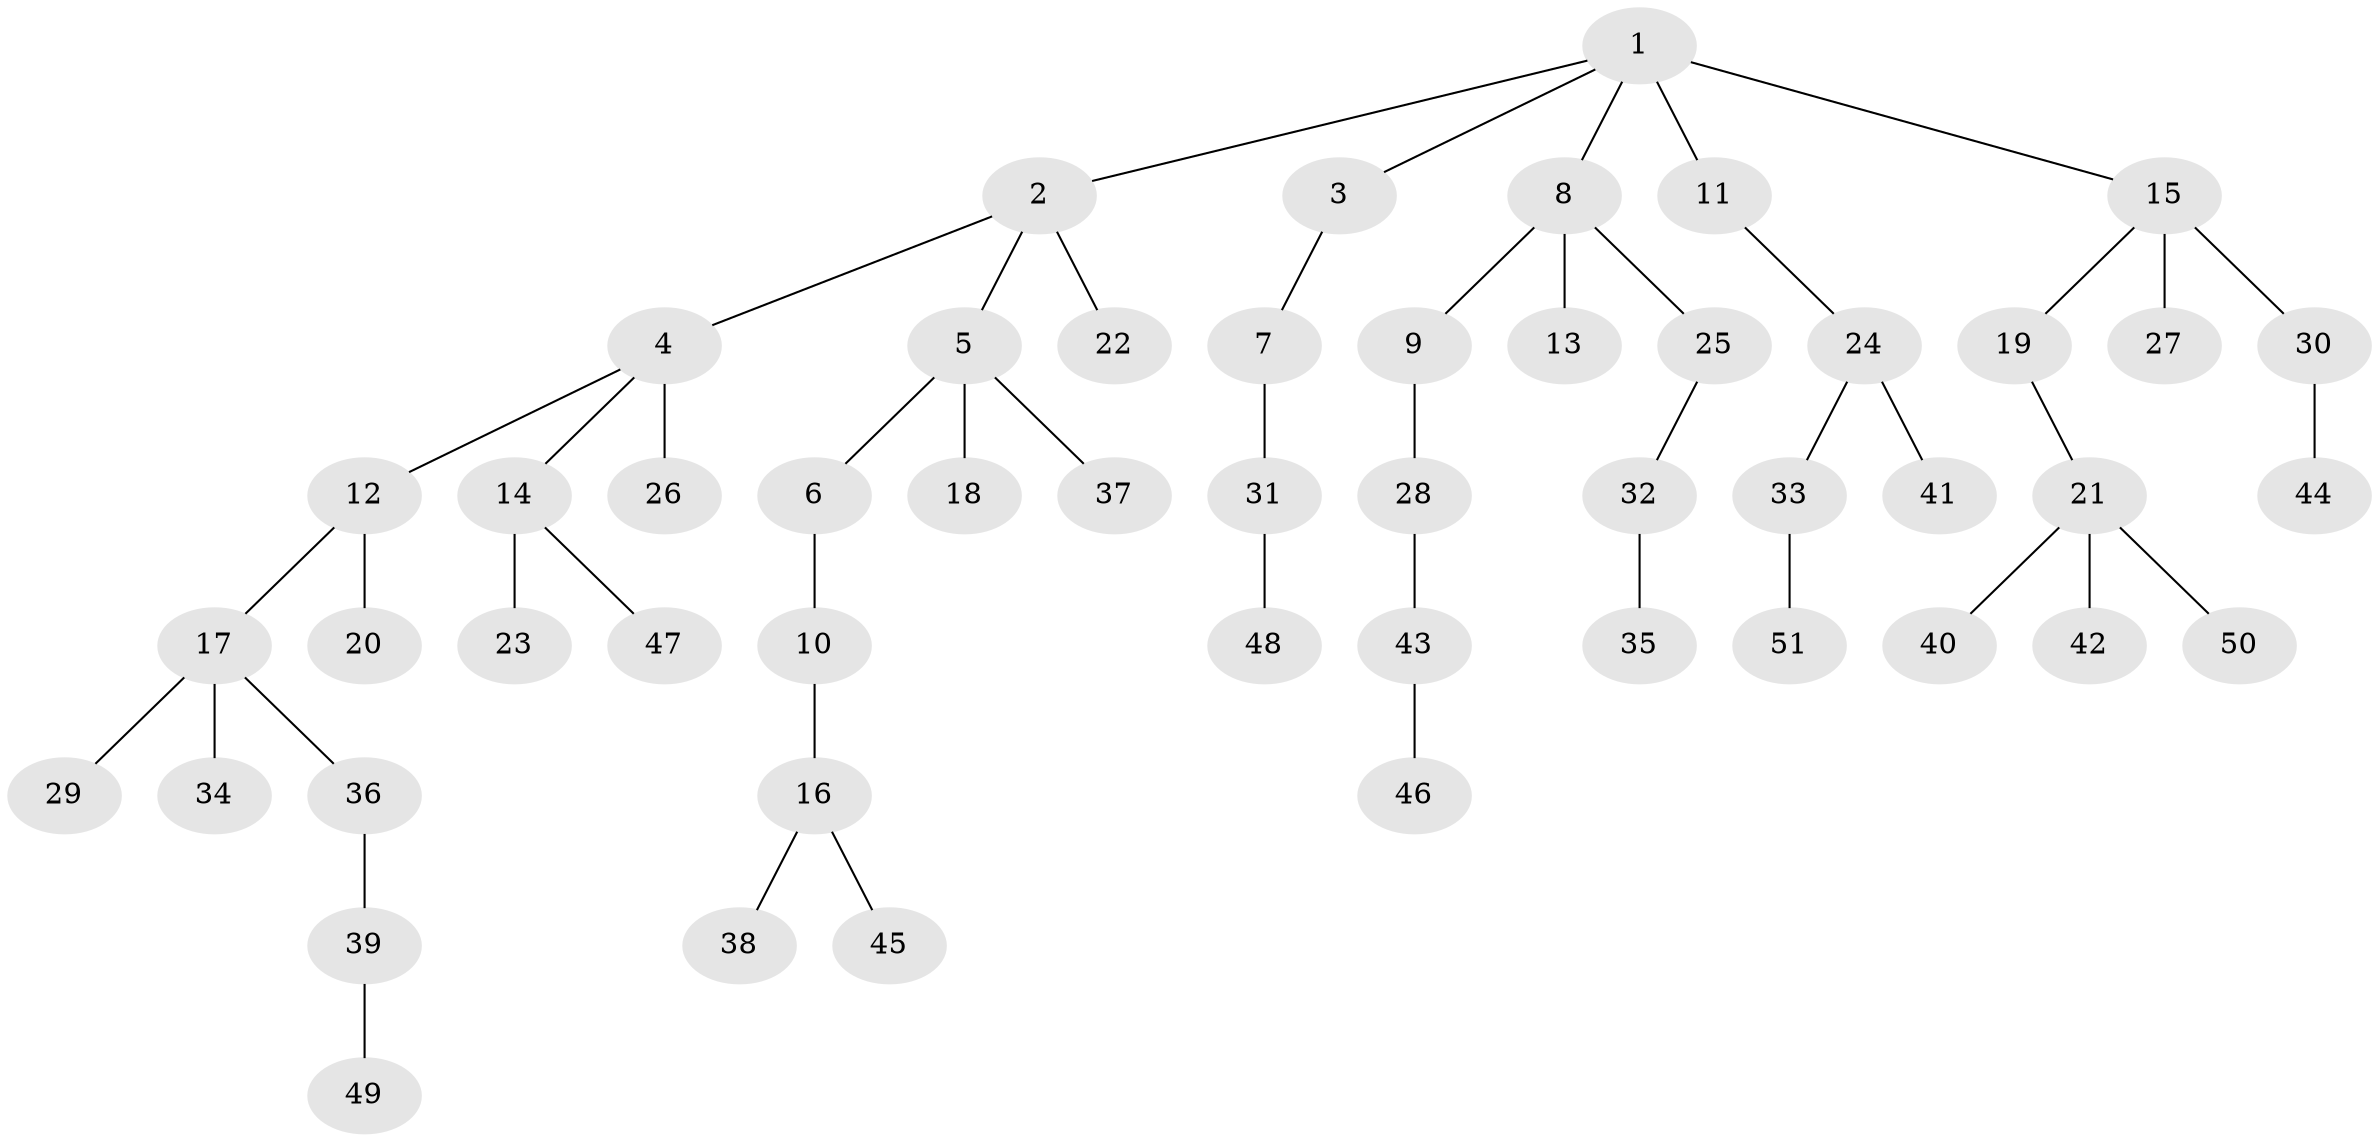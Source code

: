 // original degree distribution, {5: 0.030927835051546393, 4: 0.08247422680412371, 3: 0.1134020618556701, 6: 0.010309278350515464, 2: 0.26804123711340205, 7: 0.010309278350515464, 1: 0.4845360824742268}
// Generated by graph-tools (version 1.1) at 2025/36/03/09/25 02:36:32]
// undirected, 51 vertices, 50 edges
graph export_dot {
graph [start="1"]
  node [color=gray90,style=filled];
  1;
  2;
  3;
  4;
  5;
  6;
  7;
  8;
  9;
  10;
  11;
  12;
  13;
  14;
  15;
  16;
  17;
  18;
  19;
  20;
  21;
  22;
  23;
  24;
  25;
  26;
  27;
  28;
  29;
  30;
  31;
  32;
  33;
  34;
  35;
  36;
  37;
  38;
  39;
  40;
  41;
  42;
  43;
  44;
  45;
  46;
  47;
  48;
  49;
  50;
  51;
  1 -- 2 [weight=1.0];
  1 -- 3 [weight=1.0];
  1 -- 8 [weight=1.0];
  1 -- 11 [weight=2.0];
  1 -- 15 [weight=1.0];
  2 -- 4 [weight=1.0];
  2 -- 5 [weight=1.0];
  2 -- 22 [weight=1.0];
  3 -- 7 [weight=1.0];
  4 -- 12 [weight=1.0];
  4 -- 14 [weight=1.0];
  4 -- 26 [weight=2.0];
  5 -- 6 [weight=1.0];
  5 -- 18 [weight=1.0];
  5 -- 37 [weight=1.0];
  6 -- 10 [weight=2.0];
  7 -- 31 [weight=1.0];
  8 -- 9 [weight=1.0];
  8 -- 13 [weight=1.0];
  8 -- 25 [weight=1.0];
  9 -- 28 [weight=1.0];
  10 -- 16 [weight=1.0];
  11 -- 24 [weight=1.0];
  12 -- 17 [weight=1.0];
  12 -- 20 [weight=1.0];
  14 -- 23 [weight=4.0];
  14 -- 47 [weight=1.0];
  15 -- 19 [weight=1.0];
  15 -- 27 [weight=2.0];
  15 -- 30 [weight=1.0];
  16 -- 38 [weight=1.0];
  16 -- 45 [weight=1.0];
  17 -- 29 [weight=1.0];
  17 -- 34 [weight=1.0];
  17 -- 36 [weight=1.0];
  19 -- 21 [weight=1.0];
  21 -- 40 [weight=1.0];
  21 -- 42 [weight=1.0];
  21 -- 50 [weight=1.0];
  24 -- 33 [weight=1.0];
  24 -- 41 [weight=1.0];
  25 -- 32 [weight=1.0];
  28 -- 43 [weight=1.0];
  30 -- 44 [weight=1.0];
  31 -- 48 [weight=1.0];
  32 -- 35 [weight=1.0];
  33 -- 51 [weight=1.0];
  36 -- 39 [weight=1.0];
  39 -- 49 [weight=1.0];
  43 -- 46 [weight=1.0];
}
